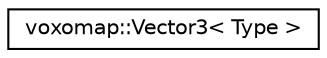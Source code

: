 digraph "Graphical Class Hierarchy"
{
 // LATEX_PDF_SIZE
  edge [fontname="Helvetica",fontsize="10",labelfontname="Helvetica",labelfontsize="10"];
  node [fontname="Helvetica",fontsize="10",shape=record];
  rankdir="LR";
  Node0 [label="voxomap::Vector3\< Type \>",height=0.2,width=0.4,color="black", fillcolor="white", style="filled",URL="$classvoxomap_1_1_vector3.html",tooltip="Utility class for manipulating 3-dimensional vectors."];
}
